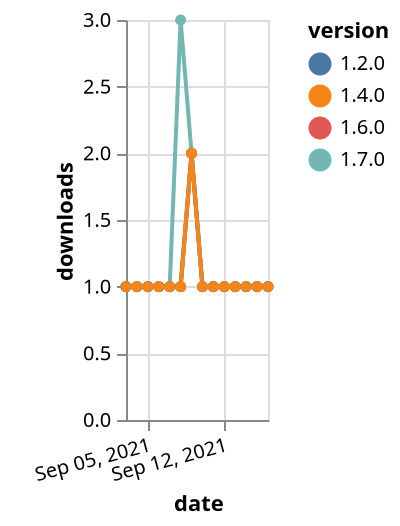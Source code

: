{"$schema": "https://vega.github.io/schema/vega-lite/v5.json", "description": "A simple bar chart with embedded data.", "data": {"values": [{"date": "2021-09-03", "total": 190, "delta": 1, "version": "1.6.0"}, {"date": "2021-09-04", "total": 191, "delta": 1, "version": "1.6.0"}, {"date": "2021-09-05", "total": 192, "delta": 1, "version": "1.6.0"}, {"date": "2021-09-06", "total": 193, "delta": 1, "version": "1.6.0"}, {"date": "2021-09-07", "total": 194, "delta": 1, "version": "1.6.0"}, {"date": "2021-09-08", "total": 195, "delta": 1, "version": "1.6.0"}, {"date": "2021-09-09", "total": 197, "delta": 2, "version": "1.6.0"}, {"date": "2021-09-10", "total": 198, "delta": 1, "version": "1.6.0"}, {"date": "2021-09-11", "total": 199, "delta": 1, "version": "1.6.0"}, {"date": "2021-09-12", "total": 200, "delta": 1, "version": "1.6.0"}, {"date": "2021-09-13", "total": 201, "delta": 1, "version": "1.6.0"}, {"date": "2021-09-14", "total": 202, "delta": 1, "version": "1.6.0"}, {"date": "2021-09-15", "total": 203, "delta": 1, "version": "1.6.0"}, {"date": "2021-09-16", "total": 204, "delta": 1, "version": "1.6.0"}, {"date": "2021-09-03", "total": 168, "delta": 1, "version": "1.7.0"}, {"date": "2021-09-04", "total": 169, "delta": 1, "version": "1.7.0"}, {"date": "2021-09-05", "total": 170, "delta": 1, "version": "1.7.0"}, {"date": "2021-09-06", "total": 171, "delta": 1, "version": "1.7.0"}, {"date": "2021-09-07", "total": 172, "delta": 1, "version": "1.7.0"}, {"date": "2021-09-08", "total": 175, "delta": 3, "version": "1.7.0"}, {"date": "2021-09-09", "total": 177, "delta": 2, "version": "1.7.0"}, {"date": "2021-09-10", "total": 178, "delta": 1, "version": "1.7.0"}, {"date": "2021-09-11", "total": 179, "delta": 1, "version": "1.7.0"}, {"date": "2021-09-12", "total": 180, "delta": 1, "version": "1.7.0"}, {"date": "2021-09-13", "total": 181, "delta": 1, "version": "1.7.0"}, {"date": "2021-09-14", "total": 182, "delta": 1, "version": "1.7.0"}, {"date": "2021-09-15", "total": 183, "delta": 1, "version": "1.7.0"}, {"date": "2021-09-16", "total": 184, "delta": 1, "version": "1.7.0"}, {"date": "2021-09-03", "total": 248, "delta": 1, "version": "1.2.0"}, {"date": "2021-09-04", "total": 249, "delta": 1, "version": "1.2.0"}, {"date": "2021-09-05", "total": 250, "delta": 1, "version": "1.2.0"}, {"date": "2021-09-06", "total": 251, "delta": 1, "version": "1.2.0"}, {"date": "2021-09-07", "total": 252, "delta": 1, "version": "1.2.0"}, {"date": "2021-09-08", "total": 253, "delta": 1, "version": "1.2.0"}, {"date": "2021-09-09", "total": 255, "delta": 2, "version": "1.2.0"}, {"date": "2021-09-10", "total": 256, "delta": 1, "version": "1.2.0"}, {"date": "2021-09-11", "total": 257, "delta": 1, "version": "1.2.0"}, {"date": "2021-09-12", "total": 258, "delta": 1, "version": "1.2.0"}, {"date": "2021-09-13", "total": 259, "delta": 1, "version": "1.2.0"}, {"date": "2021-09-14", "total": 260, "delta": 1, "version": "1.2.0"}, {"date": "2021-09-15", "total": 261, "delta": 1, "version": "1.2.0"}, {"date": "2021-09-16", "total": 262, "delta": 1, "version": "1.2.0"}, {"date": "2021-09-03", "total": 198, "delta": 1, "version": "1.4.0"}, {"date": "2021-09-04", "total": 199, "delta": 1, "version": "1.4.0"}, {"date": "2021-09-05", "total": 200, "delta": 1, "version": "1.4.0"}, {"date": "2021-09-06", "total": 201, "delta": 1, "version": "1.4.0"}, {"date": "2021-09-07", "total": 202, "delta": 1, "version": "1.4.0"}, {"date": "2021-09-08", "total": 203, "delta": 1, "version": "1.4.0"}, {"date": "2021-09-09", "total": 205, "delta": 2, "version": "1.4.0"}, {"date": "2021-09-10", "total": 206, "delta": 1, "version": "1.4.0"}, {"date": "2021-09-11", "total": 207, "delta": 1, "version": "1.4.0"}, {"date": "2021-09-12", "total": 208, "delta": 1, "version": "1.4.0"}, {"date": "2021-09-13", "total": 209, "delta": 1, "version": "1.4.0"}, {"date": "2021-09-14", "total": 210, "delta": 1, "version": "1.4.0"}, {"date": "2021-09-15", "total": 211, "delta": 1, "version": "1.4.0"}, {"date": "2021-09-16", "total": 212, "delta": 1, "version": "1.4.0"}]}, "width": "container", "mark": {"type": "line", "point": {"filled": true}}, "encoding": {"x": {"field": "date", "type": "temporal", "timeUnit": "yearmonthdate", "title": "date", "axis": {"labelAngle": -15}}, "y": {"field": "delta", "type": "quantitative", "title": "downloads"}, "color": {"field": "version", "type": "nominal"}, "tooltip": {"field": "delta"}}}